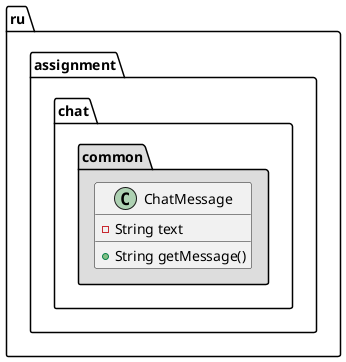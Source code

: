@startuml


package "ru.assignment.chat.common" #DDDDDD {
    class ChatMessage {
        -String text
        +String getMessage()
    }
}
@enduml